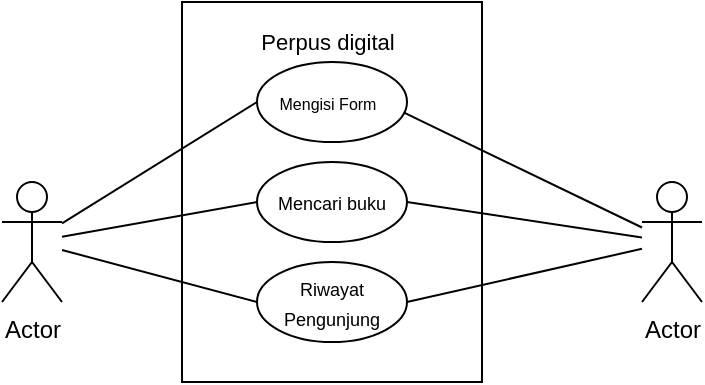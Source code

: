 <mxfile version="23.0.0" type="github">
  <diagram name="Page-1" id="UUv5PeRqnp7O8KiuQn3s">
    <mxGraphModel dx="683" dy="371" grid="1" gridSize="10" guides="1" tooltips="1" connect="1" arrows="1" fold="1" page="1" pageScale="1" pageWidth="827" pageHeight="1169" math="0" shadow="0">
      <root>
        <mxCell id="0" />
        <mxCell id="1" parent="0" />
        <mxCell id="k1C9y4b79lPc89E6nLA6-1" value="Actor" style="shape=umlActor;verticalLabelPosition=bottom;verticalAlign=top;html=1;outlineConnect=0;" vertex="1" parent="1">
          <mxGeometry x="220" y="290" width="30" height="60" as="geometry" />
        </mxCell>
        <mxCell id="k1C9y4b79lPc89E6nLA6-5" value="" style="rounded=0;whiteSpace=wrap;html=1;" vertex="1" parent="1">
          <mxGeometry x="310" y="200" width="150" height="190" as="geometry" />
        </mxCell>
        <mxCell id="k1C9y4b79lPc89E6nLA6-6" value="Actor" style="shape=umlActor;verticalLabelPosition=bottom;verticalAlign=top;html=1;outlineConnect=0;" vertex="1" parent="1">
          <mxGeometry x="540" y="290" width="30" height="60" as="geometry" />
        </mxCell>
        <mxCell id="k1C9y4b79lPc89E6nLA6-9" value="" style="ellipse;whiteSpace=wrap;html=1;" vertex="1" parent="1">
          <mxGeometry x="347.5" y="230" width="75" height="40" as="geometry" />
        </mxCell>
        <mxCell id="k1C9y4b79lPc89E6nLA6-10" value="" style="ellipse;whiteSpace=wrap;html=1;" vertex="1" parent="1">
          <mxGeometry x="347.5" y="280" width="75" height="40" as="geometry" />
        </mxCell>
        <mxCell id="k1C9y4b79lPc89E6nLA6-11" value="" style="ellipse;whiteSpace=wrap;html=1;" vertex="1" parent="1">
          <mxGeometry x="347.5" y="330" width="75" height="40" as="geometry" />
        </mxCell>
        <mxCell id="k1C9y4b79lPc89E6nLA6-14" value="&lt;font style=&quot;font-size: 11px;&quot;&gt;Perpus digital&lt;/font&gt;" style="text;html=1;strokeColor=none;fillColor=none;align=center;verticalAlign=middle;whiteSpace=wrap;rounded=0;" vertex="1" parent="1">
          <mxGeometry x="342.5" y="210" width="80" height="20" as="geometry" />
        </mxCell>
        <mxCell id="k1C9y4b79lPc89E6nLA6-16" value="" style="endArrow=none;html=1;rounded=0;entryX=0;entryY=0.5;entryDx=0;entryDy=0;" edge="1" parent="1" source="k1C9y4b79lPc89E6nLA6-1" target="k1C9y4b79lPc89E6nLA6-9">
          <mxGeometry width="50" height="50" relative="1" as="geometry">
            <mxPoint x="250" y="370" as="sourcePoint" />
            <mxPoint x="320.711" y="320" as="targetPoint" />
          </mxGeometry>
        </mxCell>
        <mxCell id="k1C9y4b79lPc89E6nLA6-17" value="" style="endArrow=none;html=1;rounded=0;entryX=0.977;entryY=0.63;entryDx=0;entryDy=0;entryPerimeter=0;" edge="1" parent="1" source="k1C9y4b79lPc89E6nLA6-6" target="k1C9y4b79lPc89E6nLA6-9">
          <mxGeometry width="50" height="50" relative="1" as="geometry">
            <mxPoint x="469.289" y="370" as="sourcePoint" />
            <mxPoint x="469.289" y="320" as="targetPoint" />
          </mxGeometry>
        </mxCell>
        <mxCell id="k1C9y4b79lPc89E6nLA6-18" value="&lt;font style=&quot;font-size: 8px;&quot;&gt;Mengisi Form&lt;/font&gt;" style="text;html=1;strokeColor=none;fillColor=none;align=center;verticalAlign=middle;whiteSpace=wrap;rounded=0;" vertex="1" parent="1">
          <mxGeometry x="342.5" y="235" width="80" height="30" as="geometry" />
        </mxCell>
        <mxCell id="k1C9y4b79lPc89E6nLA6-21" value="" style="endArrow=none;html=1;rounded=0;entryX=0;entryY=0.5;entryDx=0;entryDy=0;" edge="1" parent="1" source="k1C9y4b79lPc89E6nLA6-1" target="k1C9y4b79lPc89E6nLA6-11">
          <mxGeometry width="50" height="50" relative="1" as="geometry">
            <mxPoint x="250" y="370" as="sourcePoint" />
            <mxPoint x="492.143" y="410" as="targetPoint" />
          </mxGeometry>
        </mxCell>
        <mxCell id="k1C9y4b79lPc89E6nLA6-22" value="" style="endArrow=none;html=1;rounded=0;entryX=0;entryY=0.5;entryDx=0;entryDy=0;" edge="1" parent="1" source="k1C9y4b79lPc89E6nLA6-1" target="k1C9y4b79lPc89E6nLA6-10">
          <mxGeometry width="50" height="50" relative="1" as="geometry">
            <mxPoint x="250" y="370" as="sourcePoint" />
            <mxPoint x="475" y="245" as="targetPoint" />
          </mxGeometry>
        </mxCell>
        <mxCell id="k1C9y4b79lPc89E6nLA6-27" value="" style="endArrow=none;html=1;rounded=0;entryX=1;entryY=0.5;entryDx=0;entryDy=0;" edge="1" parent="1" source="k1C9y4b79lPc89E6nLA6-6" target="k1C9y4b79lPc89E6nLA6-10">
          <mxGeometry width="50" height="50" relative="1" as="geometry">
            <mxPoint x="469.289" y="370" as="sourcePoint" />
            <mxPoint x="545" y="245" as="targetPoint" />
          </mxGeometry>
        </mxCell>
        <mxCell id="k1C9y4b79lPc89E6nLA6-28" value="" style="endArrow=none;html=1;rounded=0;entryX=1;entryY=0.5;entryDx=0;entryDy=0;" edge="1" parent="1" source="k1C9y4b79lPc89E6nLA6-6" target="k1C9y4b79lPc89E6nLA6-11">
          <mxGeometry width="50" height="50" relative="1" as="geometry">
            <mxPoint x="469.289" y="370" as="sourcePoint" />
            <mxPoint x="469.289" y="320" as="targetPoint" />
          </mxGeometry>
        </mxCell>
        <mxCell id="k1C9y4b79lPc89E6nLA6-29" value="&lt;font style=&quot;font-size: 9px;&quot;&gt;Mencari buku&lt;/font&gt;" style="text;html=1;strokeColor=none;fillColor=none;align=center;verticalAlign=middle;whiteSpace=wrap;rounded=0;" vertex="1" parent="1">
          <mxGeometry x="340" y="285" width="90" height="30" as="geometry" />
        </mxCell>
        <mxCell id="k1C9y4b79lPc89E6nLA6-30" value="&lt;font style=&quot;font-size: 9px;&quot;&gt;Riwayat Pengunjung&lt;/font&gt;" style="text;html=1;strokeColor=none;fillColor=none;align=center;verticalAlign=middle;whiteSpace=wrap;rounded=0;" vertex="1" parent="1">
          <mxGeometry x="355" y="335" width="60" height="30" as="geometry" />
        </mxCell>
      </root>
    </mxGraphModel>
  </diagram>
</mxfile>
